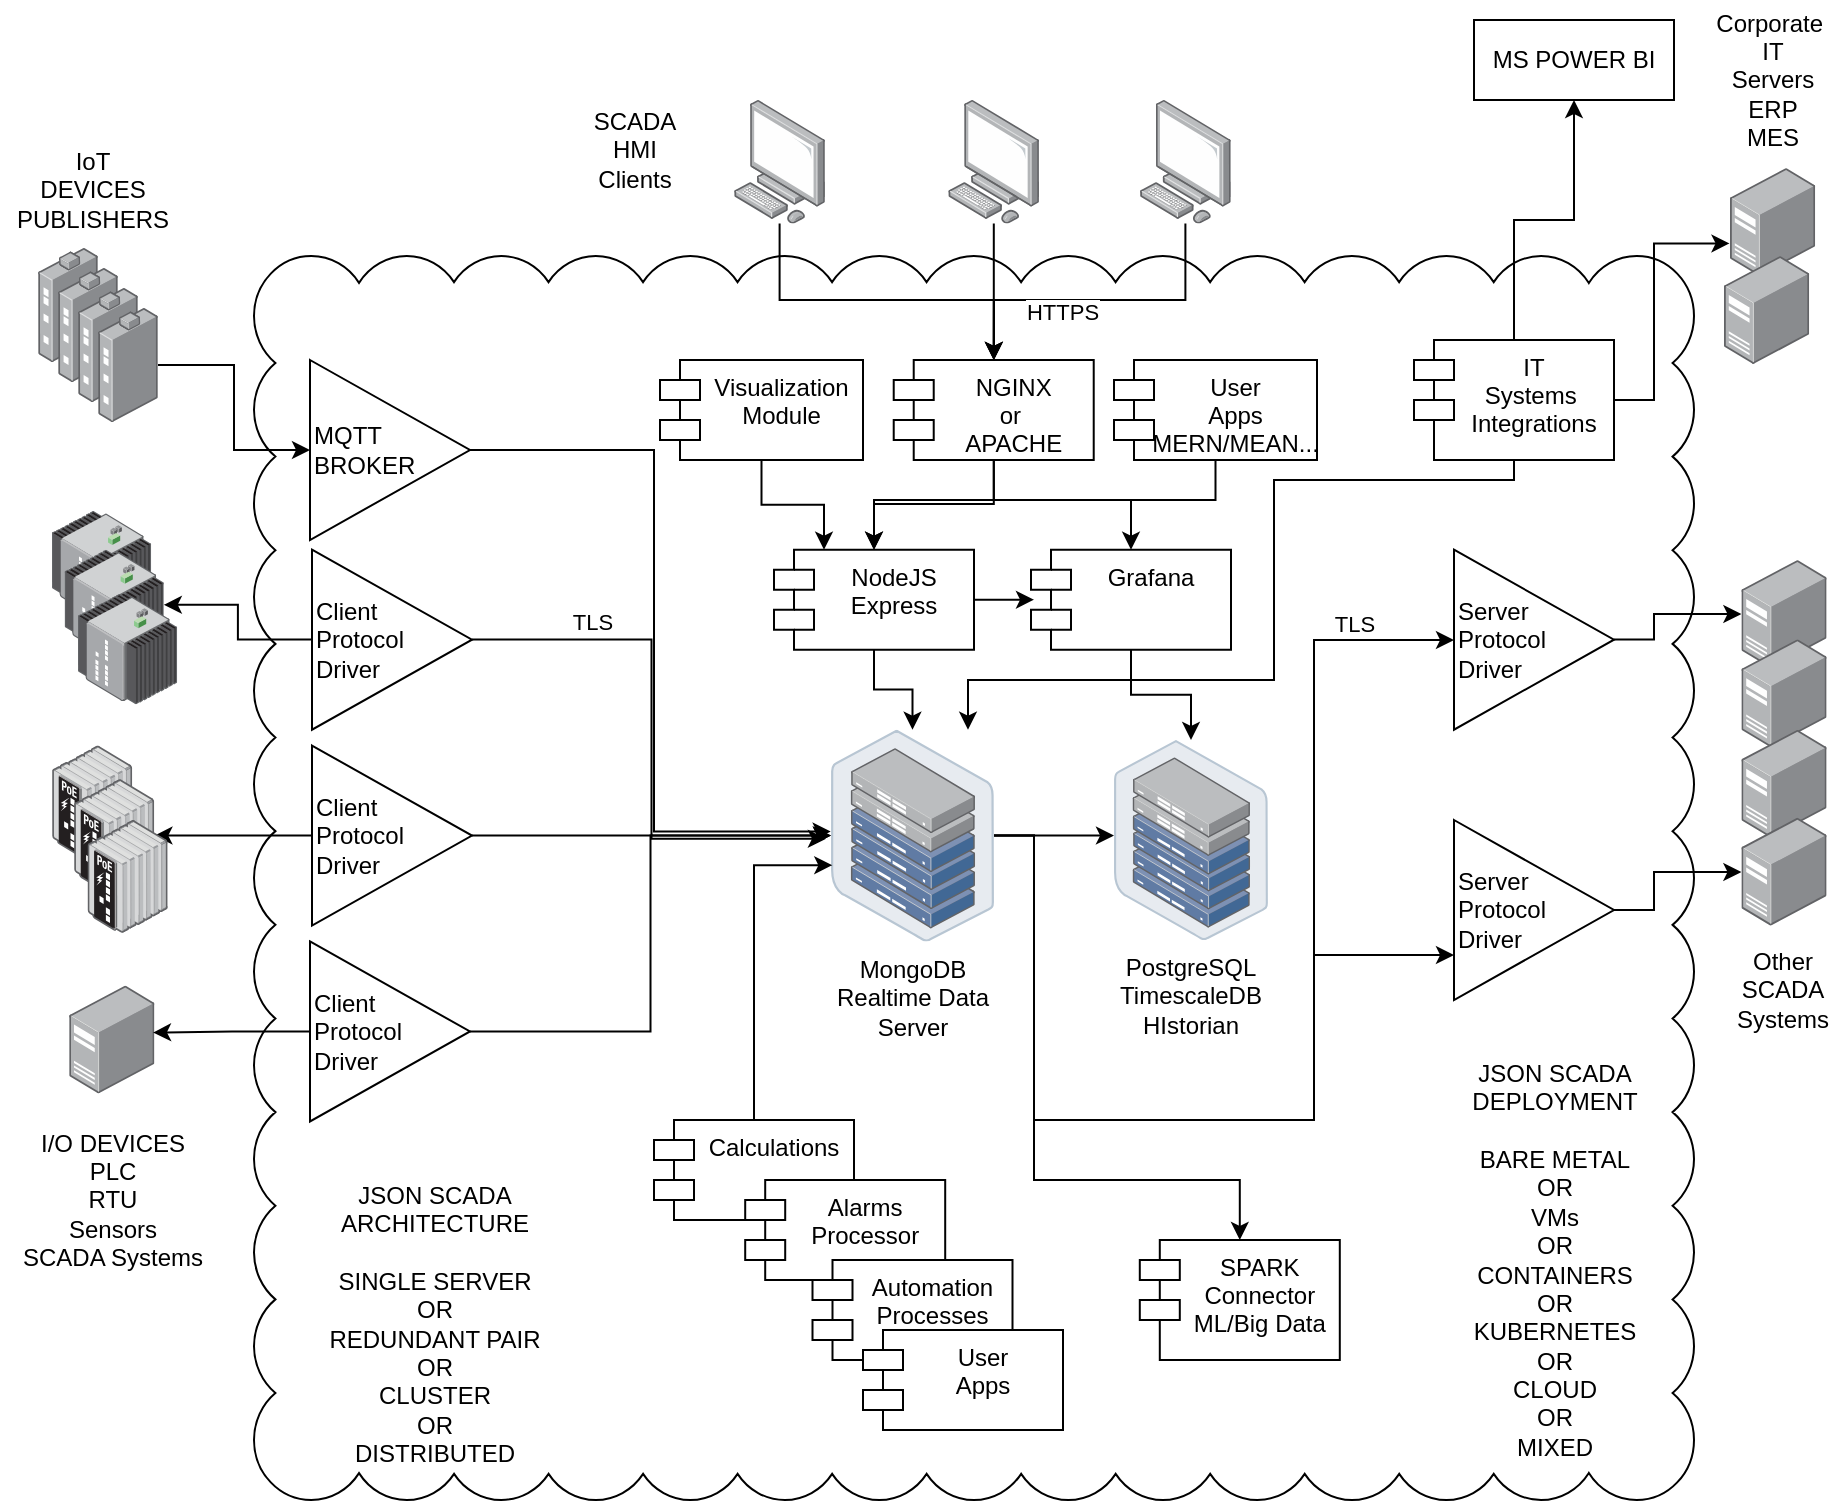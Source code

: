 <mxfile version="13.3.0" type="device"><diagram id="DClBRWJwVnQ7L_78uhSN" name="Page-1"><mxGraphModel dx="1214" dy="1883" grid="1" gridSize="10" guides="1" tooltips="1" connect="1" arrows="1" fold="1" page="1" pageScale="1" pageWidth="827" pageHeight="1169" math="0" shadow="0"><root><mxCell id="0"/><mxCell id="1" parent="0"/><mxCell id="2CWKWO84OULizUMqtcW2-84" value="" style="whiteSpace=wrap;html=1;shape=mxgraph.basic.cloud_rect" vertex="1" parent="1"><mxGeometry x="200" y="48" width="720" height="622" as="geometry"/></mxCell><mxCell id="2CWKWO84OULizUMqtcW2-62" value="" style="points=[];aspect=fixed;html=1;align=center;shadow=0;dashed=0;image;image=img/lib/allied_telesis/switch/Industrial_Ethernet_IE200_POE.svg;" vertex="1" parent="1"><mxGeometry x="99" y="292.79" width="40.2" height="56.4" as="geometry"/></mxCell><mxCell id="2CWKWO84OULizUMqtcW2-59" value="" style="points=[];aspect=fixed;html=1;align=center;shadow=0;dashed=0;image;image=img/lib/allied_telesis/switch/Industrial_Ethernet_IE300.svg;" vertex="1" parent="1"><mxGeometry x="99" y="175.44" width="49.6" height="55.16" as="geometry"/></mxCell><mxCell id="2CWKWO84OULizUMqtcW2-55" style="edgeStyle=orthogonalEdgeStyle;rounded=0;orthogonalLoop=1;jettySize=auto;html=1;" edge="1" parent="1" source="2CWKWO84OULizUMqtcW2-2" target="2CWKWO84OULizUMqtcW2-12"><mxGeometry relative="1" as="geometry"/></mxCell><mxCell id="2CWKWO84OULizUMqtcW2-91" value="TLS" style="edgeLabel;html=1;align=center;verticalAlign=middle;resizable=0;points=[];" vertex="1" connectable="0" parent="2CWKWO84OULizUMqtcW2-55"><mxGeometry x="-0.569" relative="1" as="geometry"><mxPoint y="-9" as="offset"/></mxGeometry></mxCell><mxCell id="2CWKWO84OULizUMqtcW2-56" style="edgeStyle=orthogonalEdgeStyle;rounded=0;orthogonalLoop=1;jettySize=auto;html=1;" edge="1" parent="1" source="2CWKWO84OULizUMqtcW2-2" target="2CWKWO84OULizUMqtcW2-4"><mxGeometry relative="1" as="geometry"/></mxCell><mxCell id="2CWKWO84OULizUMqtcW2-2" value="Client&lt;br&gt;Protocol&lt;br&gt;Driver" style="triangle;whiteSpace=wrap;html=1;align=left;" vertex="1" parent="1"><mxGeometry x="229" y="194.84" width="80" height="90" as="geometry"/></mxCell><mxCell id="2CWKWO84OULizUMqtcW2-4" value="" style="points=[];aspect=fixed;html=1;align=center;shadow=0;dashed=0;image;image=img/lib/allied_telesis/switch/Industrial_Ethernet_IE300.svg;" vertex="1" parent="1"><mxGeometry x="105.3" y="194.84" width="49.6" height="55.16" as="geometry"/></mxCell><mxCell id="2CWKWO84OULizUMqtcW2-5" value="" style="points=[];aspect=fixed;html=1;align=center;shadow=0;dashed=0;image;image=img/lib/allied_telesis/switch/Industrial_Ethernet_IE200_POE.svg;" vertex="1" parent="1"><mxGeometry x="110.0" y="309.59" width="40.2" height="56.4" as="geometry"/></mxCell><mxCell id="2CWKWO84OULizUMqtcW2-31" style="edgeStyle=orthogonalEdgeStyle;rounded=0;orthogonalLoop=1;jettySize=auto;html=1;" edge="1" parent="1" source="2CWKWO84OULizUMqtcW2-7" target="2CWKWO84OULizUMqtcW2-20"><mxGeometry relative="1" as="geometry"><Array as="points"><mxPoint x="463" y="70"/><mxPoint x="570" y="70"/></Array></mxGeometry></mxCell><mxCell id="2CWKWO84OULizUMqtcW2-7" value="" style="points=[];aspect=fixed;html=1;align=center;shadow=0;dashed=0;image;image=img/lib/allied_telesis/computer_and_terminals/Personal_Computer.svg;" vertex="1" parent="1"><mxGeometry x="440" y="-30" width="45.6" height="61.8" as="geometry"/></mxCell><mxCell id="2CWKWO84OULizUMqtcW2-33" style="edgeStyle=orthogonalEdgeStyle;rounded=0;orthogonalLoop=1;jettySize=auto;html=1;entryX=0.5;entryY=0;entryDx=0;entryDy=0;" edge="1" parent="1" source="2CWKWO84OULizUMqtcW2-8" target="2CWKWO84OULizUMqtcW2-20"><mxGeometry relative="1" as="geometry"><Array as="points"><mxPoint x="666" y="70"/><mxPoint x="570" y="70"/></Array></mxGeometry></mxCell><mxCell id="2CWKWO84OULizUMqtcW2-88" value="HTTPS" style="edgeLabel;html=1;align=center;verticalAlign=middle;resizable=0;points=[];" vertex="1" connectable="0" parent="2CWKWO84OULizUMqtcW2-33"><mxGeometry x="0.237" y="6" relative="1" as="geometry"><mxPoint x="1" as="offset"/></mxGeometry></mxCell><mxCell id="2CWKWO84OULizUMqtcW2-8" value="" style="points=[];aspect=fixed;html=1;align=center;shadow=0;dashed=0;image;image=img/lib/allied_telesis/computer_and_terminals/Personal_Computer.svg;" vertex="1" parent="1"><mxGeometry x="642.9" y="-30" width="45.6" height="61.8" as="geometry"/></mxCell><mxCell id="2CWKWO84OULizUMqtcW2-32" style="edgeStyle=orthogonalEdgeStyle;rounded=0;orthogonalLoop=1;jettySize=auto;html=1;entryX=0.5;entryY=0;entryDx=0;entryDy=0;" edge="1" parent="1" source="2CWKWO84OULizUMqtcW2-9" target="2CWKWO84OULizUMqtcW2-20"><mxGeometry relative="1" as="geometry"><mxPoint x="570" y="80" as="targetPoint"/></mxGeometry></mxCell><mxCell id="2CWKWO84OULizUMqtcW2-9" value="" style="points=[];aspect=fixed;html=1;align=center;shadow=0;dashed=0;image;image=img/lib/allied_telesis/computer_and_terminals/Personal_Computer.svg;" vertex="1" parent="1"><mxGeometry x="547.06" y="-30" width="45.6" height="61.8" as="geometry"/></mxCell><mxCell id="2CWKWO84OULizUMqtcW2-27" style="edgeStyle=orthogonalEdgeStyle;rounded=0;orthogonalLoop=1;jettySize=auto;html=1;entryX=0;entryY=0.478;entryDx=0;entryDy=0;entryPerimeter=0;" edge="1" parent="1" source="2CWKWO84OULizUMqtcW2-12" target="2CWKWO84OULizUMqtcW2-21"><mxGeometry relative="1" as="geometry"/></mxCell><mxCell id="2CWKWO84OULizUMqtcW2-48" style="edgeStyle=orthogonalEdgeStyle;rounded=0;orthogonalLoop=1;jettySize=auto;html=1;entryX=0;entryY=0.75;entryDx=0;entryDy=0;" edge="1" parent="1" source="2CWKWO84OULizUMqtcW2-12" target="2CWKWO84OULizUMqtcW2-39"><mxGeometry relative="1" as="geometry"><Array as="points"><mxPoint x="590" y="338"/><mxPoint x="590" y="480"/><mxPoint x="730" y="480"/><mxPoint x="730" y="397"/></Array></mxGeometry></mxCell><mxCell id="2CWKWO84OULizUMqtcW2-82" style="edgeStyle=orthogonalEdgeStyle;rounded=0;orthogonalLoop=1;jettySize=auto;html=1;entryX=0.5;entryY=0;entryDx=0;entryDy=0;" edge="1" parent="1" source="2CWKWO84OULizUMqtcW2-12" target="2CWKWO84OULizUMqtcW2-81"><mxGeometry relative="1" as="geometry"><Array as="points"><mxPoint x="590" y="338"/><mxPoint x="590" y="510"/><mxPoint x="693" y="510"/></Array></mxGeometry></mxCell><mxCell id="2CWKWO84OULizUMqtcW2-12" value="MongoDB&lt;br&gt;Realtime Data&lt;br&gt;Server" style="points=[];aspect=fixed;html=1;align=center;shadow=0;dashed=0;image;image=img/lib/allied_telesis/storage/Datacenter_Server_Half_Rack_ToR.svg;" vertex="1" parent="1"><mxGeometry x="488.5" y="284.84" width="81.5" height="105.9" as="geometry"/></mxCell><mxCell id="2CWKWO84OULizUMqtcW2-13" value="" style="points=[];aspect=fixed;html=1;align=center;shadow=0;dashed=0;image;image=img/lib/allied_telesis/computer_and_terminals/Server_Desktop.svg;" vertex="1" parent="1"><mxGeometry x="107.6" y="412.74" width="42.6" height="54" as="geometry"/></mxCell><mxCell id="2CWKWO84OULizUMqtcW2-18" style="edgeStyle=orthogonalEdgeStyle;rounded=0;orthogonalLoop=1;jettySize=auto;html=1;exitX=0.5;exitY=0;exitDx=0;exitDy=0;entryX=0.008;entryY=0.64;entryDx=0;entryDy=0;entryPerimeter=0;" edge="1" parent="1" source="2CWKWO84OULizUMqtcW2-14" target="2CWKWO84OULizUMqtcW2-12"><mxGeometry relative="1" as="geometry"/></mxCell><mxCell id="2CWKWO84OULizUMqtcW2-14" value="Calculations" style="shape=module;align=left;spacingLeft=20;align=center;verticalAlign=top;" vertex="1" parent="1"><mxGeometry x="400" y="480" width="100" height="50" as="geometry"/></mxCell><mxCell id="2CWKWO84OULizUMqtcW2-15" value="Alarms&#10;Processor" style="shape=module;align=left;spacingLeft=20;align=center;verticalAlign=top;" vertex="1" parent="1"><mxGeometry x="445.6" y="510" width="100" height="50" as="geometry"/></mxCell><mxCell id="2CWKWO84OULizUMqtcW2-71" style="edgeStyle=orthogonalEdgeStyle;rounded=0;orthogonalLoop=1;jettySize=auto;html=1;" edge="1" parent="1" source="2CWKWO84OULizUMqtcW2-16" target="2CWKWO84OULizUMqtcW2-12"><mxGeometry relative="1" as="geometry"><Array as="points"><mxPoint x="830" y="160"/><mxPoint x="710" y="160"/><mxPoint x="710" y="260"/><mxPoint x="557" y="260"/></Array></mxGeometry></mxCell><mxCell id="2CWKWO84OULizUMqtcW2-72" style="edgeStyle=orthogonalEdgeStyle;rounded=0;orthogonalLoop=1;jettySize=auto;html=1;entryX=-0.006;entryY=0.698;entryDx=0;entryDy=0;entryPerimeter=0;" edge="1" parent="1" source="2CWKWO84OULizUMqtcW2-16" target="2CWKWO84OULizUMqtcW2-66"><mxGeometry relative="1" as="geometry"><Array as="points"><mxPoint x="900" y="120"/><mxPoint x="900" y="42"/></Array></mxGeometry></mxCell><mxCell id="2CWKWO84OULizUMqtcW2-86" style="edgeStyle=orthogonalEdgeStyle;rounded=0;orthogonalLoop=1;jettySize=auto;html=1;" edge="1" parent="1" source="2CWKWO84OULizUMqtcW2-16" target="2CWKWO84OULizUMqtcW2-87"><mxGeometry relative="1" as="geometry"><mxPoint x="830" y="-20" as="targetPoint"/></mxGeometry></mxCell><mxCell id="2CWKWO84OULizUMqtcW2-16" value="IT&#10;Systems &#10;Integrations" style="shape=module;align=left;spacingLeft=20;align=center;verticalAlign=top;" vertex="1" parent="1"><mxGeometry x="780" y="90" width="100" height="60" as="geometry"/></mxCell><mxCell id="2CWKWO84OULizUMqtcW2-24" style="edgeStyle=orthogonalEdgeStyle;rounded=0;orthogonalLoop=1;jettySize=auto;html=1;exitX=0.5;exitY=1;exitDx=0;exitDy=0;" edge="1" parent="1" source="2CWKWO84OULizUMqtcW2-19" target="2CWKWO84OULizUMqtcW2-12"><mxGeometry relative="1" as="geometry"/></mxCell><mxCell id="2CWKWO84OULizUMqtcW2-28" style="edgeStyle=orthogonalEdgeStyle;rounded=0;orthogonalLoop=1;jettySize=auto;html=1;exitX=1;exitY=0.5;exitDx=0;exitDy=0;entryX=0.015;entryY=0.5;entryDx=0;entryDy=0;entryPerimeter=0;" edge="1" parent="1" source="2CWKWO84OULizUMqtcW2-19" target="2CWKWO84OULizUMqtcW2-22"><mxGeometry relative="1" as="geometry"/></mxCell><mxCell id="2CWKWO84OULizUMqtcW2-19" value="NodeJS&#10;Express" style="shape=module;align=left;spacingLeft=20;align=center;verticalAlign=top;" vertex="1" parent="1"><mxGeometry x="460" y="194.84" width="100" height="50" as="geometry"/></mxCell><mxCell id="2CWKWO84OULizUMqtcW2-35" style="edgeStyle=orthogonalEdgeStyle;rounded=0;orthogonalLoop=1;jettySize=auto;html=1;entryX=0.5;entryY=0;entryDx=0;entryDy=0;" edge="1" parent="1" source="2CWKWO84OULizUMqtcW2-20" target="2CWKWO84OULizUMqtcW2-22"><mxGeometry relative="1" as="geometry"><Array as="points"><mxPoint x="570" y="170"/><mxPoint x="639" y="170"/></Array></mxGeometry></mxCell><mxCell id="2CWKWO84OULizUMqtcW2-78" style="edgeStyle=orthogonalEdgeStyle;rounded=0;orthogonalLoop=1;jettySize=auto;html=1;" edge="1" parent="1" source="2CWKWO84OULizUMqtcW2-20" target="2CWKWO84OULizUMqtcW2-19"><mxGeometry relative="1" as="geometry"><Array as="points"><mxPoint x="570" y="172"/><mxPoint x="510" y="172"/></Array></mxGeometry></mxCell><mxCell id="2CWKWO84OULizUMqtcW2-20" value="NGINX&#10;or &#10;APACHE" style="shape=module;align=left;spacingLeft=20;align=center;verticalAlign=top;" vertex="1" parent="1"><mxGeometry x="519.86" y="100" width="100" height="50" as="geometry"/></mxCell><mxCell id="2CWKWO84OULizUMqtcW2-21" value="PostgreSQL&lt;br&gt;TimescaleDB&lt;br&gt;HIstorian" style="points=[];aspect=fixed;html=1;align=center;shadow=0;dashed=0;image;image=img/lib/allied_telesis/storage/Datacenter_Server_Half_Rack_ToR.svg;" vertex="1" parent="1"><mxGeometry x="630" y="290" width="76.96" height="100" as="geometry"/></mxCell><mxCell id="2CWKWO84OULizUMqtcW2-23" style="edgeStyle=orthogonalEdgeStyle;rounded=0;orthogonalLoop=1;jettySize=auto;html=1;exitX=0.5;exitY=1;exitDx=0;exitDy=0;" edge="1" parent="1" source="2CWKWO84OULizUMqtcW2-22" target="2CWKWO84OULizUMqtcW2-21"><mxGeometry relative="1" as="geometry"/></mxCell><mxCell id="2CWKWO84OULizUMqtcW2-22" value="Grafana" style="shape=module;align=left;spacingLeft=20;align=center;verticalAlign=top;" vertex="1" parent="1"><mxGeometry x="588.5" y="194.84" width="100" height="50" as="geometry"/></mxCell><mxCell id="2CWKWO84OULizUMqtcW2-47" style="edgeStyle=orthogonalEdgeStyle;rounded=0;orthogonalLoop=1;jettySize=auto;html=1;" edge="1" parent="1" source="2CWKWO84OULizUMqtcW2-36" target="2CWKWO84OULizUMqtcW2-42"><mxGeometry relative="1" as="geometry"><Array as="points"><mxPoint x="900" y="240"/><mxPoint x="900" y="227"/></Array></mxGeometry></mxCell><mxCell id="2CWKWO84OULizUMqtcW2-65" style="edgeStyle=orthogonalEdgeStyle;rounded=0;orthogonalLoop=1;jettySize=auto;html=1;" edge="1" parent="1" target="2CWKWO84OULizUMqtcW2-36"><mxGeometry relative="1" as="geometry"><mxPoint x="730" y="410" as="sourcePoint"/><Array as="points"><mxPoint x="730" y="240"/></Array></mxGeometry></mxCell><mxCell id="2CWKWO84OULizUMqtcW2-90" value="TLS" style="edgeLabel;html=1;align=center;verticalAlign=middle;resizable=0;points=[];" vertex="1" connectable="0" parent="2CWKWO84OULizUMqtcW2-65"><mxGeometry x="0.416" y="-20" relative="1" as="geometry"><mxPoint x="20" y="-28" as="offset"/></mxGeometry></mxCell><mxCell id="2CWKWO84OULizUMqtcW2-36" value="Server&lt;br&gt;Protocol&lt;br&gt;Driver" style="triangle;whiteSpace=wrap;html=1;align=left;" vertex="1" parent="1"><mxGeometry x="800" y="194.84" width="80" height="90" as="geometry"/></mxCell><mxCell id="2CWKWO84OULizUMqtcW2-54" style="edgeStyle=orthogonalEdgeStyle;rounded=0;orthogonalLoop=1;jettySize=auto;html=1;entryX=-0.031;entryY=0.515;entryDx=0;entryDy=0;entryPerimeter=0;" edge="1" parent="1" source="2CWKWO84OULizUMqtcW2-37" target="2CWKWO84OULizUMqtcW2-12"><mxGeometry relative="1" as="geometry"/></mxCell><mxCell id="2CWKWO84OULizUMqtcW2-58" style="edgeStyle=orthogonalEdgeStyle;rounded=0;orthogonalLoop=1;jettySize=auto;html=1;" edge="1" parent="1" source="2CWKWO84OULizUMqtcW2-37" target="2CWKWO84OULizUMqtcW2-5"><mxGeometry relative="1" as="geometry"/></mxCell><mxCell id="2CWKWO84OULizUMqtcW2-37" value="Client&lt;br&gt;Protocol&lt;br&gt;Driver" style="triangle;whiteSpace=wrap;html=1;align=left;" vertex="1" parent="1"><mxGeometry x="229" y="292.79" width="80" height="90" as="geometry"/></mxCell><mxCell id="2CWKWO84OULizUMqtcW2-52" style="edgeStyle=orthogonalEdgeStyle;rounded=0;orthogonalLoop=1;jettySize=auto;html=1;" edge="1" parent="1" source="2CWKWO84OULizUMqtcW2-38" target="2CWKWO84OULizUMqtcW2-12"><mxGeometry relative="1" as="geometry"/></mxCell><mxCell id="2CWKWO84OULizUMqtcW2-64" style="edgeStyle=orthogonalEdgeStyle;rounded=0;orthogonalLoop=1;jettySize=auto;html=1;entryX=0.984;entryY=0.436;entryDx=0;entryDy=0;entryPerimeter=0;" edge="1" parent="1" source="2CWKWO84OULizUMqtcW2-38" target="2CWKWO84OULizUMqtcW2-13"><mxGeometry relative="1" as="geometry"><mxPoint x="170" y="436" as="targetPoint"/></mxGeometry></mxCell><mxCell id="2CWKWO84OULizUMqtcW2-38" value="Client&lt;br&gt;Protocol&lt;br&gt;Driver" style="triangle;whiteSpace=wrap;html=1;align=left;" vertex="1" parent="1"><mxGeometry x="228" y="390.74" width="80" height="90" as="geometry"/></mxCell><mxCell id="2CWKWO84OULizUMqtcW2-46" style="edgeStyle=orthogonalEdgeStyle;rounded=0;orthogonalLoop=1;jettySize=auto;html=1;exitX=1;exitY=0.5;exitDx=0;exitDy=0;" edge="1" parent="1" source="2CWKWO84OULizUMqtcW2-39" target="2CWKWO84OULizUMqtcW2-45"><mxGeometry relative="1" as="geometry"><Array as="points"><mxPoint x="900" y="375"/><mxPoint x="900" y="356"/></Array></mxGeometry></mxCell><mxCell id="2CWKWO84OULizUMqtcW2-39" value="Server&lt;br&gt;Protocol&lt;br&gt;Driver" style="triangle;whiteSpace=wrap;html=1;align=left;" vertex="1" parent="1"><mxGeometry x="800" y="330" width="80" height="90" as="geometry"/></mxCell><mxCell id="2CWKWO84OULizUMqtcW2-40" value="I/O DEVICES&lt;br&gt;PLC&lt;br&gt;RTU&lt;br&gt;Sensors&lt;br&gt;SCADA Systems" style="text;html=1;align=center;verticalAlign=middle;resizable=0;points=[];autosize=1;" vertex="1" parent="1"><mxGeometry x="73.9" y="480" width="110" height="80" as="geometry"/></mxCell><mxCell id="2CWKWO84OULizUMqtcW2-41" value="Other &lt;br&gt;SCADA&lt;br&gt;Systems" style="text;html=1;align=center;verticalAlign=middle;resizable=0;points=[];autosize=1;" vertex="1" parent="1"><mxGeometry x="934.3" y="390" width="60" height="50" as="geometry"/></mxCell><mxCell id="2CWKWO84OULizUMqtcW2-42" value="" style="points=[];aspect=fixed;html=1;align=center;shadow=0;dashed=0;image;image=img/lib/allied_telesis/computer_and_terminals/Server_Desktop.svg;" vertex="1" parent="1"><mxGeometry x="943.7" y="200" width="42.6" height="54" as="geometry"/></mxCell><mxCell id="2CWKWO84OULizUMqtcW2-43" value="" style="points=[];aspect=fixed;html=1;align=center;shadow=0;dashed=0;image;image=img/lib/allied_telesis/computer_and_terminals/Server_Desktop.svg;" vertex="1" parent="1"><mxGeometry x="943.7" y="239.6" width="42.6" height="54" as="geometry"/></mxCell><mxCell id="2CWKWO84OULizUMqtcW2-44" value="" style="points=[];aspect=fixed;html=1;align=center;shadow=0;dashed=0;image;image=img/lib/allied_telesis/computer_and_terminals/Server_Desktop.svg;" vertex="1" parent="1"><mxGeometry x="943.7" y="284.84" width="42.6" height="54" as="geometry"/></mxCell><mxCell id="2CWKWO84OULizUMqtcW2-45" value="" style="points=[];aspect=fixed;html=1;align=center;shadow=0;dashed=0;image;image=img/lib/allied_telesis/computer_and_terminals/Server_Desktop.svg;" vertex="1" parent="1"><mxGeometry x="943.7" y="328.79" width="42.6" height="54" as="geometry"/></mxCell><mxCell id="2CWKWO84OULizUMqtcW2-60" value="" style="points=[];aspect=fixed;html=1;align=center;shadow=0;dashed=0;image;image=img/lib/allied_telesis/switch/Industrial_Ethernet_IE300.svg;" vertex="1" parent="1"><mxGeometry x="112" y="217" width="49.6" height="55.16" as="geometry"/></mxCell><mxCell id="2CWKWO84OULizUMqtcW2-61" value="" style="points=[];aspect=fixed;html=1;align=center;shadow=0;dashed=0;image;image=img/lib/allied_telesis/switch/Industrial_Ethernet_IE200_POE.svg;" vertex="1" parent="1"><mxGeometry x="116.7" y="330.0" width="40.2" height="56.4" as="geometry"/></mxCell><mxCell id="2CWKWO84OULizUMqtcW2-66" value="" style="points=[];aspect=fixed;html=1;align=center;shadow=0;dashed=0;image;image=img/lib/allied_telesis/computer_and_terminals/Server_Desktop.svg;" vertex="1" parent="1"><mxGeometry x="938" y="4" width="42.6" height="54" as="geometry"/></mxCell><mxCell id="2CWKWO84OULizUMqtcW2-67" value="Corporate&amp;nbsp;&lt;br&gt;IT&lt;br&gt;Servers&lt;br&gt;ERP&lt;br&gt;MES" style="text;html=1;align=center;verticalAlign=middle;resizable=0;points=[];autosize=1;" vertex="1" parent="1"><mxGeometry x="924.3" y="-80" width="70" height="80" as="geometry"/></mxCell><mxCell id="2CWKWO84OULizUMqtcW2-68" value="" style="points=[];aspect=fixed;html=1;align=center;shadow=0;dashed=0;image;image=img/lib/allied_telesis/computer_and_terminals/Server_Desktop.svg;" vertex="1" parent="1"><mxGeometry x="935" y="48" width="42.6" height="54" as="geometry"/></mxCell><mxCell id="2CWKWO84OULizUMqtcW2-103" style="edgeStyle=orthogonalEdgeStyle;rounded=0;orthogonalLoop=1;jettySize=auto;html=1;entryX=0.25;entryY=0;entryDx=0;entryDy=0;" edge="1" parent="1" source="2CWKWO84OULizUMqtcW2-73" target="2CWKWO84OULizUMqtcW2-19"><mxGeometry relative="1" as="geometry"/></mxCell><mxCell id="2CWKWO84OULizUMqtcW2-73" value="Visualization&#10;Module" style="shape=module;align=left;spacingLeft=20;align=center;verticalAlign=top;" vertex="1" parent="1"><mxGeometry x="403" y="100" width="101.5" height="50" as="geometry"/></mxCell><mxCell id="2CWKWO84OULizUMqtcW2-79" value="SCADA&lt;br&gt;HMI&lt;br&gt;Clients" style="text;html=1;align=center;verticalAlign=middle;resizable=0;points=[];autosize=1;" vertex="1" parent="1"><mxGeometry x="360" y="-30" width="60" height="50" as="geometry"/></mxCell><mxCell id="2CWKWO84OULizUMqtcW2-80" value="Automation&#10;Processes" style="shape=module;align=left;spacingLeft=20;align=center;verticalAlign=top;" vertex="1" parent="1"><mxGeometry x="479.25" y="550" width="100" height="50" as="geometry"/></mxCell><mxCell id="2CWKWO84OULizUMqtcW2-81" value="SPARK&#10;Connector&#10;ML/Big Data" style="shape=module;align=left;spacingLeft=20;align=center;verticalAlign=top;" vertex="1" parent="1"><mxGeometry x="642.9" y="540" width="100" height="60" as="geometry"/></mxCell><mxCell id="2CWKWO84OULizUMqtcW2-85" value="JSON SCADA&lt;br&gt;ARCHITECTURE&lt;br&gt;&lt;br&gt;SINGLE SERVER&lt;br&gt;OR&lt;br&gt;REDUNDANT PAIR&lt;br&gt;OR&lt;br&gt;CLUSTER&lt;br&gt;OR&lt;br&gt;DISTRIBUTED" style="text;html=1;align=center;verticalAlign=middle;resizable=0;points=[];autosize=1;" vertex="1" parent="1"><mxGeometry x="230" y="507" width="120" height="150" as="geometry"/></mxCell><mxCell id="2CWKWO84OULizUMqtcW2-87" value="MS POWER BI" style="rounded=0;whiteSpace=wrap;html=1;" vertex="1" parent="1"><mxGeometry x="810" y="-70" width="100" height="40" as="geometry"/></mxCell><mxCell id="2CWKWO84OULizUMqtcW2-95" style="edgeStyle=orthogonalEdgeStyle;rounded=0;orthogonalLoop=1;jettySize=auto;html=1;entryX=-0.002;entryY=0.481;entryDx=0;entryDy=0;entryPerimeter=0;" edge="1" parent="1" source="2CWKWO84OULizUMqtcW2-92" target="2CWKWO84OULizUMqtcW2-12"><mxGeometry relative="1" as="geometry"><Array as="points"><mxPoint x="400" y="145"/><mxPoint x="400" y="336"/></Array></mxGeometry></mxCell><mxCell id="2CWKWO84OULizUMqtcW2-92" value="MQTT&lt;br&gt;BROKER" style="triangle;whiteSpace=wrap;html=1;align=left;" vertex="1" parent="1"><mxGeometry x="228" y="100" width="80" height="90" as="geometry"/></mxCell><mxCell id="2CWKWO84OULizUMqtcW2-96" value="IoT&lt;br&gt;DEVICES&lt;br&gt;PUBLISHERS" style="text;html=1;align=center;verticalAlign=middle;resizable=0;points=[];autosize=1;" vertex="1" parent="1"><mxGeometry x="74.1" y="-10" width="90" height="50" as="geometry"/></mxCell><mxCell id="2CWKWO84OULizUMqtcW2-98" value="" style="points=[];aspect=fixed;html=1;align=center;shadow=0;dashed=0;image;image=img/lib/allied_telesis/media_converters/Industrial_Media_Converter.svg;" vertex="1" parent="1"><mxGeometry x="92" y="44" width="30" height="57" as="geometry"/></mxCell><mxCell id="2CWKWO84OULizUMqtcW2-99" value="" style="points=[];aspect=fixed;html=1;align=center;shadow=0;dashed=0;image;image=img/lib/allied_telesis/media_converters/Industrial_Media_Converter.svg;" vertex="1" parent="1"><mxGeometry x="102" y="54" width="30" height="57" as="geometry"/></mxCell><mxCell id="2CWKWO84OULizUMqtcW2-100" value="" style="points=[];aspect=fixed;html=1;align=center;shadow=0;dashed=0;image;image=img/lib/allied_telesis/media_converters/Industrial_Media_Converter.svg;" vertex="1" parent="1"><mxGeometry x="112" y="64" width="30" height="57" as="geometry"/></mxCell><mxCell id="2CWKWO84OULizUMqtcW2-102" style="edgeStyle=orthogonalEdgeStyle;rounded=0;orthogonalLoop=1;jettySize=auto;html=1;entryX=0;entryY=0.5;entryDx=0;entryDy=0;" edge="1" parent="1" source="2CWKWO84OULizUMqtcW2-101" target="2CWKWO84OULizUMqtcW2-92"><mxGeometry relative="1" as="geometry"/></mxCell><mxCell id="2CWKWO84OULizUMqtcW2-101" value="" style="points=[];aspect=fixed;html=1;align=center;shadow=0;dashed=0;image;image=img/lib/allied_telesis/media_converters/Industrial_Media_Converter.svg;" vertex="1" parent="1"><mxGeometry x="122" y="74" width="30" height="57" as="geometry"/></mxCell><mxCell id="2CWKWO84OULizUMqtcW2-104" value="JSON SCADA&lt;br&gt;DEPLOYMENT&lt;br&gt;&lt;br&gt;BARE METAL&lt;br&gt;OR&lt;br&gt;VMs&lt;br&gt;OR&lt;br&gt;CONTAINERS&lt;br&gt;OR&lt;br&gt;KUBERNETES&lt;br&gt;OR&lt;br&gt;CLOUD&lt;br&gt;OR&lt;br&gt;MIXED" style="text;html=1;align=center;verticalAlign=middle;resizable=0;points=[];autosize=1;" vertex="1" parent="1"><mxGeometry x="800" y="450" width="100" height="200" as="geometry"/></mxCell><mxCell id="2CWKWO84OULizUMqtcW2-105" value="User&#10;Apps" style="shape=module;align=left;spacingLeft=20;align=center;verticalAlign=top;" vertex="1" parent="1"><mxGeometry x="504.5" y="585" width="100" height="50" as="geometry"/></mxCell><mxCell id="2CWKWO84OULizUMqtcW2-107" style="edgeStyle=orthogonalEdgeStyle;rounded=0;orthogonalLoop=1;jettySize=auto;html=1;entryX=0.5;entryY=0;entryDx=0;entryDy=0;" edge="1" parent="1" source="2CWKWO84OULizUMqtcW2-106" target="2CWKWO84OULizUMqtcW2-19"><mxGeometry relative="1" as="geometry"><Array as="points"><mxPoint x="681" y="170"/><mxPoint x="510" y="170"/></Array></mxGeometry></mxCell><mxCell id="2CWKWO84OULizUMqtcW2-106" value="User&#10;Apps&#10;MERN/MEAN..." style="shape=module;align=left;spacingLeft=20;align=center;verticalAlign=top;" vertex="1" parent="1"><mxGeometry x="630" y="100" width="101.5" height="50" as="geometry"/></mxCell></root></mxGraphModel></diagram></mxfile>